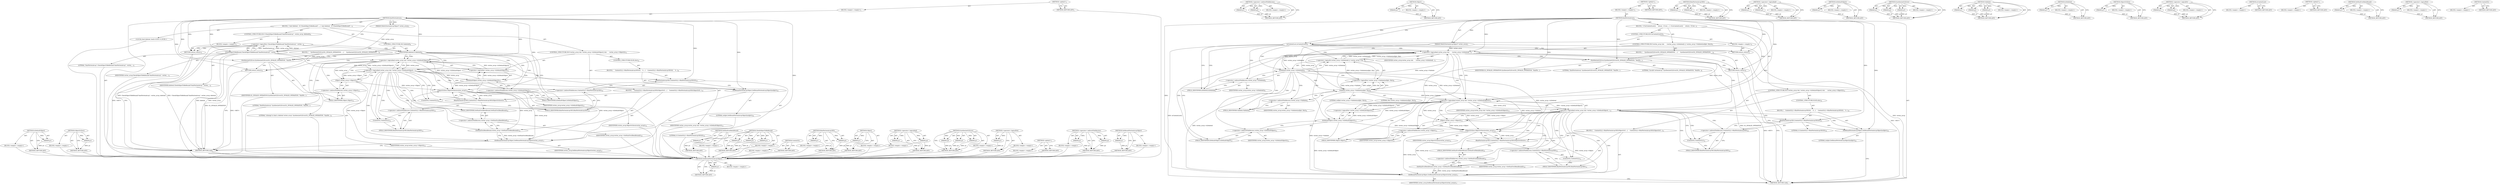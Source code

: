 digraph "SetBoundVertexArrayObject" {
vulnerable_158 [label=<(METHOD,SetBoundVertexArrayObject)>];
vulnerable_159 [label=<(PARAM,p1)>];
vulnerable_160 [label=<(BLOCK,&lt;empty&gt;,&lt;empty&gt;)>];
vulnerable_161 [label=<(METHOD_RETURN,ANY)>];
vulnerable_113 [label=<(METHOD,&lt;operator&gt;.indirectFieldAccess)>];
vulnerable_114 [label=<(PARAM,p1)>];
vulnerable_115 [label=<(PARAM,p2)>];
vulnerable_116 [label=<(BLOCK,&lt;empty&gt;,&lt;empty&gt;)>];
vulnerable_117 [label=<(METHOD_RETURN,ANY)>];
vulnerable_138 [label=<(METHOD,Object)>];
vulnerable_139 [label=<(PARAM,p1)>];
vulnerable_140 [label=<(BLOCK,&lt;empty&gt;,&lt;empty&gt;)>];
vulnerable_141 [label=<(METHOD_RETURN,ANY)>];
vulnerable_6 [label=<(METHOD,&lt;global&gt;)<SUB>1</SUB>>];
vulnerable_7 [label=<(BLOCK,&lt;empty&gt;,&lt;empty&gt;)<SUB>1</SUB>>];
vulnerable_8 [label=<(METHOD,bindVertexArray)<SUB>1</SUB>>];
vulnerable_9 [label=<(PARAM,WebGLVertexArrayObject* vertex_array)<SUB>2</SUB>>];
vulnerable_10 [label=<(BLOCK,{
  if (isContextLost())
     return;
  if (ver...,{
  if (isContextLost())
     return;
  if (ver...)<SUB>2</SUB>>];
vulnerable_11 [label=<(CONTROL_STRUCTURE,IF,if (isContextLost()))<SUB>3</SUB>>];
vulnerable_12 [label=<(isContextLost,isContextLost())<SUB>3</SUB>>];
vulnerable_13 [label=<(BLOCK,&lt;empty&gt;,&lt;empty&gt;)<SUB>4</SUB>>];
vulnerable_14 [label=<(RETURN,return;,return;)<SUB>4</SUB>>];
vulnerable_15 [label=<(CONTROL_STRUCTURE,IF,if (vertex_array &amp;&amp;
      (vertex_array-&gt;IsDeleted() || !vertex_array-&gt;Validate(nullptr, this))))<SUB>5</SUB>>];
vulnerable_16 [label=<(&lt;operator&gt;.logicalAnd,vertex_array &amp;&amp;
      (vertex_array-&gt;IsDeleted(...)<SUB>5</SUB>>];
vulnerable_17 [label=<(IDENTIFIER,vertex_array,vertex_array &amp;&amp;
      (vertex_array-&gt;IsDeleted(...)<SUB>5</SUB>>];
vulnerable_18 [label=<(&lt;operator&gt;.logicalOr,vertex_array-&gt;IsDeleted() || !vertex_array-&gt;Val...)<SUB>6</SUB>>];
vulnerable_19 [label=<(IsDeleted,vertex_array-&gt;IsDeleted())<SUB>6</SUB>>];
vulnerable_20 [label=<(&lt;operator&gt;.indirectFieldAccess,vertex_array-&gt;IsDeleted)<SUB>6</SUB>>];
vulnerable_21 [label=<(IDENTIFIER,vertex_array,vertex_array-&gt;IsDeleted())<SUB>6</SUB>>];
vulnerable_22 [label=<(FIELD_IDENTIFIER,IsDeleted,IsDeleted)<SUB>6</SUB>>];
vulnerable_23 [label=<(&lt;operator&gt;.logicalNot,!vertex_array-&gt;Validate(nullptr, this))<SUB>6</SUB>>];
vulnerable_24 [label=<(Validate,vertex_array-&gt;Validate(nullptr, this))<SUB>6</SUB>>];
vulnerable_25 [label=<(&lt;operator&gt;.indirectFieldAccess,vertex_array-&gt;Validate)<SUB>6</SUB>>];
vulnerable_26 [label=<(IDENTIFIER,vertex_array,vertex_array-&gt;Validate(nullptr, this))<SUB>6</SUB>>];
vulnerable_27 [label=<(FIELD_IDENTIFIER,Validate,Validate)<SUB>6</SUB>>];
vulnerable_28 [label=<(LITERAL,nullptr,vertex_array-&gt;Validate(nullptr, this))<SUB>6</SUB>>];
vulnerable_29 [label=<(LITERAL,this,vertex_array-&gt;Validate(nullptr, this))<SUB>6</SUB>>];
vulnerable_30 [label=<(BLOCK,{
     SynthesizeGLError(GL_INVALID_OPERATION, ...,{
     SynthesizeGLError(GL_INVALID_OPERATION, ...)<SUB>6</SUB>>];
vulnerable_31 [label=<(SynthesizeGLError,SynthesizeGLError(GL_INVALID_OPERATION, &quot;bindVe...)<SUB>7</SUB>>];
vulnerable_32 [label=<(IDENTIFIER,GL_INVALID_OPERATION,SynthesizeGLError(GL_INVALID_OPERATION, &quot;bindVe...)<SUB>7</SUB>>];
vulnerable_33 [label=<(LITERAL,&quot;bindVertexArray&quot;,SynthesizeGLError(GL_INVALID_OPERATION, &quot;bindVe...)<SUB>7</SUB>>];
vulnerable_34 [label=<(LITERAL,&quot;invalid vertexArray&quot;,SynthesizeGLError(GL_INVALID_OPERATION, &quot;bindVe...)<SUB>8</SUB>>];
vulnerable_35 [label=<(RETURN,return;,return;)<SUB>9</SUB>>];
vulnerable_36 [label=<(CONTROL_STRUCTURE,IF,if (vertex_array &amp;&amp; !vertex_array-&gt;IsDefaultObject() &amp;&amp;
      vertex_array-&gt;Object()))<SUB>12</SUB>>];
vulnerable_37 [label=<(&lt;operator&gt;.logicalAnd,vertex_array &amp;&amp; !vertex_array-&gt;IsDefaultObject(...)<SUB>12</SUB>>];
vulnerable_38 [label=<(&lt;operator&gt;.logicalAnd,vertex_array &amp;&amp; !vertex_array-&gt;IsDefaultObject())<SUB>12</SUB>>];
vulnerable_39 [label=<(IDENTIFIER,vertex_array,vertex_array &amp;&amp; !vertex_array-&gt;IsDefaultObject())<SUB>12</SUB>>];
vulnerable_40 [label=<(&lt;operator&gt;.logicalNot,!vertex_array-&gt;IsDefaultObject())<SUB>12</SUB>>];
vulnerable_41 [label=<(IsDefaultObject,vertex_array-&gt;IsDefaultObject())<SUB>12</SUB>>];
vulnerable_42 [label=<(&lt;operator&gt;.indirectFieldAccess,vertex_array-&gt;IsDefaultObject)<SUB>12</SUB>>];
vulnerable_43 [label=<(IDENTIFIER,vertex_array,vertex_array-&gt;IsDefaultObject())<SUB>12</SUB>>];
vulnerable_44 [label=<(FIELD_IDENTIFIER,IsDefaultObject,IsDefaultObject)<SUB>12</SUB>>];
vulnerable_45 [label=<(Object,vertex_array-&gt;Object())<SUB>13</SUB>>];
vulnerable_46 [label=<(&lt;operator&gt;.indirectFieldAccess,vertex_array-&gt;Object)<SUB>13</SUB>>];
vulnerable_47 [label=<(IDENTIFIER,vertex_array,vertex_array-&gt;Object())<SUB>13</SUB>>];
vulnerable_48 [label=<(FIELD_IDENTIFIER,Object,Object)<SUB>13</SUB>>];
vulnerable_49 [label=<(BLOCK,{
    ContextGL()-&gt;BindVertexArrayOES(ObjectOrZ...,{
    ContextGL()-&gt;BindVertexArrayOES(ObjectOrZ...)<SUB>13</SUB>>];
vulnerable_50 [label=<(BindVertexArrayOES,ContextGL()-&gt;BindVertexArrayOES(ObjectOrZero(ve...)<SUB>14</SUB>>];
vulnerable_51 [label=<(&lt;operator&gt;.indirectFieldAccess,ContextGL()-&gt;BindVertexArrayOES)<SUB>14</SUB>>];
vulnerable_52 [label=<(ContextGL,ContextGL())<SUB>14</SUB>>];
vulnerable_53 [label=<(FIELD_IDENTIFIER,BindVertexArrayOES,BindVertexArrayOES)<SUB>14</SUB>>];
vulnerable_54 [label=<(ObjectOrZero,ObjectOrZero(vertex_array))<SUB>14</SUB>>];
vulnerable_55 [label=<(IDENTIFIER,vertex_array,ObjectOrZero(vertex_array))<SUB>14</SUB>>];
vulnerable_56 [label=<(SetHasEverBeenBound,vertex_array-&gt;SetHasEverBeenBound())<SUB>16</SUB>>];
vulnerable_57 [label=<(&lt;operator&gt;.indirectFieldAccess,vertex_array-&gt;SetHasEverBeenBound)<SUB>16</SUB>>];
vulnerable_58 [label=<(IDENTIFIER,vertex_array,vertex_array-&gt;SetHasEverBeenBound())<SUB>16</SUB>>];
vulnerable_59 [label=<(FIELD_IDENTIFIER,SetHasEverBeenBound,SetHasEverBeenBound)<SUB>16</SUB>>];
vulnerable_60 [label=<(SetBoundVertexArrayObject,SetBoundVertexArrayObject(vertex_array))<SUB>17</SUB>>];
vulnerable_61 [label=<(IDENTIFIER,vertex_array,SetBoundVertexArrayObject(vertex_array))<SUB>17</SUB>>];
vulnerable_62 [label=<(CONTROL_STRUCTURE,ELSE,else)<SUB>18</SUB>>];
vulnerable_63 [label=<(BLOCK,{
    ContextGL()-&gt;BindVertexArrayOES(0);
    S...,{
    ContextGL()-&gt;BindVertexArrayOES(0);
    S...)<SUB>18</SUB>>];
vulnerable_64 [label=<(BindVertexArrayOES,ContextGL()-&gt;BindVertexArrayOES(0))<SUB>19</SUB>>];
vulnerable_65 [label=<(&lt;operator&gt;.indirectFieldAccess,ContextGL()-&gt;BindVertexArrayOES)<SUB>19</SUB>>];
vulnerable_66 [label=<(ContextGL,ContextGL())<SUB>19</SUB>>];
vulnerable_67 [label=<(FIELD_IDENTIFIER,BindVertexArrayOES,BindVertexArrayOES)<SUB>19</SUB>>];
vulnerable_68 [label=<(LITERAL,0,ContextGL()-&gt;BindVertexArrayOES(0))<SUB>19</SUB>>];
vulnerable_69 [label=<(SetBoundVertexArrayObject,SetBoundVertexArrayObject(nullptr))<SUB>20</SUB>>];
vulnerable_70 [label=<(LITERAL,nullptr,SetBoundVertexArrayObject(nullptr))<SUB>20</SUB>>];
vulnerable_71 [label=<(METHOD_RETURN,void)<SUB>1</SUB>>];
vulnerable_73 [label=<(METHOD_RETURN,ANY)<SUB>1</SUB>>];
vulnerable_142 [label=<(METHOD,BindVertexArrayOES)>];
vulnerable_143 [label=<(PARAM,p1)>];
vulnerable_144 [label=<(PARAM,p2)>];
vulnerable_145 [label=<(BLOCK,&lt;empty&gt;,&lt;empty&gt;)>];
vulnerable_146 [label=<(METHOD_RETURN,ANY)>];
vulnerable_99 [label=<(METHOD,&lt;operator&gt;.logicalAnd)>];
vulnerable_100 [label=<(PARAM,p1)>];
vulnerable_101 [label=<(PARAM,p2)>];
vulnerable_102 [label=<(BLOCK,&lt;empty&gt;,&lt;empty&gt;)>];
vulnerable_103 [label=<(METHOD_RETURN,ANY)>];
vulnerable_134 [label=<(METHOD,IsDefaultObject)>];
vulnerable_135 [label=<(PARAM,p1)>];
vulnerable_136 [label=<(BLOCK,&lt;empty&gt;,&lt;empty&gt;)>];
vulnerable_137 [label=<(METHOD_RETURN,ANY)>];
vulnerable_128 [label=<(METHOD,SynthesizeGLError)>];
vulnerable_129 [label=<(PARAM,p1)>];
vulnerable_130 [label=<(PARAM,p2)>];
vulnerable_131 [label=<(PARAM,p3)>];
vulnerable_132 [label=<(BLOCK,&lt;empty&gt;,&lt;empty&gt;)>];
vulnerable_133 [label=<(METHOD_RETURN,ANY)>];
vulnerable_122 [label=<(METHOD,Validate)>];
vulnerable_123 [label=<(PARAM,p1)>];
vulnerable_124 [label=<(PARAM,p2)>];
vulnerable_125 [label=<(PARAM,p3)>];
vulnerable_126 [label=<(BLOCK,&lt;empty&gt;,&lt;empty&gt;)>];
vulnerable_127 [label=<(METHOD_RETURN,ANY)>];
vulnerable_109 [label=<(METHOD,IsDeleted)>];
vulnerable_110 [label=<(PARAM,p1)>];
vulnerable_111 [label=<(BLOCK,&lt;empty&gt;,&lt;empty&gt;)>];
vulnerable_112 [label=<(METHOD_RETURN,ANY)>];
vulnerable_150 [label=<(METHOD,ObjectOrZero)>];
vulnerable_151 [label=<(PARAM,p1)>];
vulnerable_152 [label=<(BLOCK,&lt;empty&gt;,&lt;empty&gt;)>];
vulnerable_153 [label=<(METHOD_RETURN,ANY)>];
vulnerable_104 [label=<(METHOD,&lt;operator&gt;.logicalOr)>];
vulnerable_105 [label=<(PARAM,p1)>];
vulnerable_106 [label=<(PARAM,p2)>];
vulnerable_107 [label=<(BLOCK,&lt;empty&gt;,&lt;empty&gt;)>];
vulnerable_108 [label=<(METHOD_RETURN,ANY)>];
vulnerable_96 [label=<(METHOD,isContextLost)>];
vulnerable_97 [label=<(BLOCK,&lt;empty&gt;,&lt;empty&gt;)>];
vulnerable_98 [label=<(METHOD_RETURN,ANY)>];
vulnerable_90 [label=<(METHOD,&lt;global&gt;)<SUB>1</SUB>>];
vulnerable_91 [label=<(BLOCK,&lt;empty&gt;,&lt;empty&gt;)>];
vulnerable_92 [label=<(METHOD_RETURN,ANY)>];
vulnerable_154 [label=<(METHOD,SetHasEverBeenBound)>];
vulnerable_155 [label=<(PARAM,p1)>];
vulnerable_156 [label=<(BLOCK,&lt;empty&gt;,&lt;empty&gt;)>];
vulnerable_157 [label=<(METHOD_RETURN,ANY)>];
vulnerable_118 [label=<(METHOD,&lt;operator&gt;.logicalNot)>];
vulnerable_119 [label=<(PARAM,p1)>];
vulnerable_120 [label=<(BLOCK,&lt;empty&gt;,&lt;empty&gt;)>];
vulnerable_121 [label=<(METHOD_RETURN,ANY)>];
vulnerable_147 [label=<(METHOD,ContextGL)>];
vulnerable_148 [label=<(BLOCK,&lt;empty&gt;,&lt;empty&gt;)>];
vulnerable_149 [label=<(METHOD_RETURN,ANY)>];
fixed_111 [label=<(METHOD,IsDefaultObject)>];
fixed_112 [label=<(PARAM,p1)>];
fixed_113 [label=<(BLOCK,&lt;empty&gt;,&lt;empty&gt;)>];
fixed_114 [label=<(METHOD_RETURN,ANY)>];
fixed_132 [label=<(METHOD,ObjectOrZero)>];
fixed_133 [label=<(PARAM,p1)>];
fixed_134 [label=<(BLOCK,&lt;empty&gt;,&lt;empty&gt;)>];
fixed_135 [label=<(METHOD_RETURN,ANY)>];
fixed_6 [label=<(METHOD,&lt;global&gt;)<SUB>1</SUB>>];
fixed_7 [label=<(BLOCK,&lt;empty&gt;,&lt;empty&gt;)<SUB>1</SUB>>];
fixed_8 [label=<(METHOD,bindVertexArray)<SUB>1</SUB>>];
fixed_9 [label=<(PARAM,WebGLVertexArrayObject* vertex_array)<SUB>2</SUB>>];
fixed_10 [label=<(BLOCK,{
  bool deleted;
  if (!CheckObjectToBeBound(&quot;...,{
  bool deleted;
  if (!CheckObjectToBeBound(&quot;...)<SUB>2</SUB>>];
fixed_11 [label="<(LOCAL,bool deleted: bool)<SUB>3</SUB>>"];
fixed_12 [label=<(CONTROL_STRUCTURE,IF,if (!CheckObjectToBeBound(&quot;bindVertexArray&quot;, vertex_array, deleted)))<SUB>4</SUB>>];
fixed_13 [label=<(&lt;operator&gt;.logicalNot,!CheckObjectToBeBound(&quot;bindVertexArray&quot;, vertex...)<SUB>4</SUB>>];
fixed_14 [label=<(CheckObjectToBeBound,CheckObjectToBeBound(&quot;bindVertexArray&quot;, vertex_...)<SUB>4</SUB>>];
fixed_15 [label=<(LITERAL,&quot;bindVertexArray&quot;,CheckObjectToBeBound(&quot;bindVertexArray&quot;, vertex_...)<SUB>4</SUB>>];
fixed_16 [label=<(IDENTIFIER,vertex_array,CheckObjectToBeBound(&quot;bindVertexArray&quot;, vertex_...)<SUB>4</SUB>>];
fixed_17 [label=<(IDENTIFIER,deleted,CheckObjectToBeBound(&quot;bindVertexArray&quot;, vertex_...)<SUB>4</SUB>>];
fixed_18 [label=<(BLOCK,&lt;empty&gt;,&lt;empty&gt;)<SUB>5</SUB>>];
fixed_19 [label=<(RETURN,return;,return;)<SUB>5</SUB>>];
fixed_20 [label=<(CONTROL_STRUCTURE,IF,if (deleted))<SUB>6</SUB>>];
fixed_21 [label=<(IDENTIFIER,deleted,if (deleted))<SUB>6</SUB>>];
fixed_22 [label=<(BLOCK,{
     SynthesizeGLError(GL_INVALID_OPERATION, ...,{
     SynthesizeGLError(GL_INVALID_OPERATION, ...)<SUB>6</SUB>>];
fixed_23 [label=<(SynthesizeGLError,SynthesizeGLError(GL_INVALID_OPERATION, &quot;bindVe...)<SUB>7</SUB>>];
fixed_24 [label=<(IDENTIFIER,GL_INVALID_OPERATION,SynthesizeGLError(GL_INVALID_OPERATION, &quot;bindVe...)<SUB>7</SUB>>];
fixed_25 [label=<(LITERAL,&quot;bindVertexArray&quot;,SynthesizeGLError(GL_INVALID_OPERATION, &quot;bindVe...)<SUB>7</SUB>>];
fixed_26 [label=<(LITERAL,&quot;attempt to bind a deleted vertex array&quot;,SynthesizeGLError(GL_INVALID_OPERATION, &quot;bindVe...)<SUB>8</SUB>>];
fixed_27 [label=<(RETURN,return;,return;)<SUB>9</SUB>>];
fixed_28 [label=<(CONTROL_STRUCTURE,IF,if (vertex_array &amp;&amp; !vertex_array-&gt;IsDefaultObject() &amp;&amp;
      vertex_array-&gt;Object()))<SUB>12</SUB>>];
fixed_29 [label=<(&lt;operator&gt;.logicalAnd,vertex_array &amp;&amp; !vertex_array-&gt;IsDefaultObject(...)<SUB>12</SUB>>];
fixed_30 [label=<(&lt;operator&gt;.logicalAnd,vertex_array &amp;&amp; !vertex_array-&gt;IsDefaultObject())<SUB>12</SUB>>];
fixed_31 [label=<(IDENTIFIER,vertex_array,vertex_array &amp;&amp; !vertex_array-&gt;IsDefaultObject())<SUB>12</SUB>>];
fixed_32 [label=<(&lt;operator&gt;.logicalNot,!vertex_array-&gt;IsDefaultObject())<SUB>12</SUB>>];
fixed_33 [label=<(IsDefaultObject,vertex_array-&gt;IsDefaultObject())<SUB>12</SUB>>];
fixed_34 [label=<(&lt;operator&gt;.indirectFieldAccess,vertex_array-&gt;IsDefaultObject)<SUB>12</SUB>>];
fixed_35 [label=<(IDENTIFIER,vertex_array,vertex_array-&gt;IsDefaultObject())<SUB>12</SUB>>];
fixed_36 [label=<(FIELD_IDENTIFIER,IsDefaultObject,IsDefaultObject)<SUB>12</SUB>>];
fixed_37 [label=<(Object,vertex_array-&gt;Object())<SUB>13</SUB>>];
fixed_38 [label=<(&lt;operator&gt;.indirectFieldAccess,vertex_array-&gt;Object)<SUB>13</SUB>>];
fixed_39 [label=<(IDENTIFIER,vertex_array,vertex_array-&gt;Object())<SUB>13</SUB>>];
fixed_40 [label=<(FIELD_IDENTIFIER,Object,Object)<SUB>13</SUB>>];
fixed_41 [label=<(BLOCK,{
    ContextGL()-&gt;BindVertexArrayOES(ObjectOrZ...,{
    ContextGL()-&gt;BindVertexArrayOES(ObjectOrZ...)<SUB>13</SUB>>];
fixed_42 [label=<(BindVertexArrayOES,ContextGL()-&gt;BindVertexArrayOES(ObjectOrZero(ve...)<SUB>14</SUB>>];
fixed_43 [label=<(&lt;operator&gt;.indirectFieldAccess,ContextGL()-&gt;BindVertexArrayOES)<SUB>14</SUB>>];
fixed_44 [label=<(ContextGL,ContextGL())<SUB>14</SUB>>];
fixed_45 [label=<(FIELD_IDENTIFIER,BindVertexArrayOES,BindVertexArrayOES)<SUB>14</SUB>>];
fixed_46 [label=<(ObjectOrZero,ObjectOrZero(vertex_array))<SUB>14</SUB>>];
fixed_47 [label=<(IDENTIFIER,vertex_array,ObjectOrZero(vertex_array))<SUB>14</SUB>>];
fixed_48 [label=<(SetHasEverBeenBound,vertex_array-&gt;SetHasEverBeenBound())<SUB>16</SUB>>];
fixed_49 [label=<(&lt;operator&gt;.indirectFieldAccess,vertex_array-&gt;SetHasEverBeenBound)<SUB>16</SUB>>];
fixed_50 [label=<(IDENTIFIER,vertex_array,vertex_array-&gt;SetHasEverBeenBound())<SUB>16</SUB>>];
fixed_51 [label=<(FIELD_IDENTIFIER,SetHasEverBeenBound,SetHasEverBeenBound)<SUB>16</SUB>>];
fixed_52 [label=<(SetBoundVertexArrayObject,SetBoundVertexArrayObject(vertex_array))<SUB>17</SUB>>];
fixed_53 [label=<(IDENTIFIER,vertex_array,SetBoundVertexArrayObject(vertex_array))<SUB>17</SUB>>];
fixed_54 [label=<(CONTROL_STRUCTURE,ELSE,else)<SUB>18</SUB>>];
fixed_55 [label=<(BLOCK,{
    ContextGL()-&gt;BindVertexArrayOES(0);
    S...,{
    ContextGL()-&gt;BindVertexArrayOES(0);
    S...)<SUB>18</SUB>>];
fixed_56 [label=<(BindVertexArrayOES,ContextGL()-&gt;BindVertexArrayOES(0))<SUB>19</SUB>>];
fixed_57 [label=<(&lt;operator&gt;.indirectFieldAccess,ContextGL()-&gt;BindVertexArrayOES)<SUB>19</SUB>>];
fixed_58 [label=<(ContextGL,ContextGL())<SUB>19</SUB>>];
fixed_59 [label=<(FIELD_IDENTIFIER,BindVertexArrayOES,BindVertexArrayOES)<SUB>19</SUB>>];
fixed_60 [label=<(LITERAL,0,ContextGL()-&gt;BindVertexArrayOES(0))<SUB>19</SUB>>];
fixed_61 [label=<(SetBoundVertexArrayObject,SetBoundVertexArrayObject(nullptr))<SUB>20</SUB>>];
fixed_62 [label=<(LITERAL,nullptr,SetBoundVertexArrayObject(nullptr))<SUB>20</SUB>>];
fixed_63 [label=<(METHOD_RETURN,void)<SUB>1</SUB>>];
fixed_65 [label=<(METHOD_RETURN,ANY)<SUB>1</SUB>>];
fixed_136 [label=<(METHOD,SetHasEverBeenBound)>];
fixed_137 [label=<(PARAM,p1)>];
fixed_138 [label=<(BLOCK,&lt;empty&gt;,&lt;empty&gt;)>];
fixed_139 [label=<(METHOD_RETURN,ANY)>];
fixed_94 [label=<(METHOD,CheckObjectToBeBound)>];
fixed_95 [label=<(PARAM,p1)>];
fixed_96 [label=<(PARAM,p2)>];
fixed_97 [label=<(PARAM,p3)>];
fixed_98 [label=<(BLOCK,&lt;empty&gt;,&lt;empty&gt;)>];
fixed_99 [label=<(METHOD_RETURN,ANY)>];
fixed_129 [label=<(METHOD,ContextGL)>];
fixed_130 [label=<(BLOCK,&lt;empty&gt;,&lt;empty&gt;)>];
fixed_131 [label=<(METHOD_RETURN,ANY)>];
fixed_124 [label=<(METHOD,BindVertexArrayOES)>];
fixed_125 [label=<(PARAM,p1)>];
fixed_126 [label=<(PARAM,p2)>];
fixed_127 [label=<(BLOCK,&lt;empty&gt;,&lt;empty&gt;)>];
fixed_128 [label=<(METHOD_RETURN,ANY)>];
fixed_120 [label=<(METHOD,Object)>];
fixed_121 [label=<(PARAM,p1)>];
fixed_122 [label=<(BLOCK,&lt;empty&gt;,&lt;empty&gt;)>];
fixed_123 [label=<(METHOD_RETURN,ANY)>];
fixed_106 [label=<(METHOD,&lt;operator&gt;.logicalAnd)>];
fixed_107 [label=<(PARAM,p1)>];
fixed_108 [label=<(PARAM,p2)>];
fixed_109 [label=<(BLOCK,&lt;empty&gt;,&lt;empty&gt;)>];
fixed_110 [label=<(METHOD_RETURN,ANY)>];
fixed_100 [label=<(METHOD,SynthesizeGLError)>];
fixed_101 [label=<(PARAM,p1)>];
fixed_102 [label=<(PARAM,p2)>];
fixed_103 [label=<(PARAM,p3)>];
fixed_104 [label=<(BLOCK,&lt;empty&gt;,&lt;empty&gt;)>];
fixed_105 [label=<(METHOD_RETURN,ANY)>];
fixed_90 [label=<(METHOD,&lt;operator&gt;.logicalNot)>];
fixed_91 [label=<(PARAM,p1)>];
fixed_92 [label=<(BLOCK,&lt;empty&gt;,&lt;empty&gt;)>];
fixed_93 [label=<(METHOD_RETURN,ANY)>];
fixed_84 [label=<(METHOD,&lt;global&gt;)<SUB>1</SUB>>];
fixed_85 [label=<(BLOCK,&lt;empty&gt;,&lt;empty&gt;)>];
fixed_86 [label=<(METHOD_RETURN,ANY)>];
fixed_115 [label=<(METHOD,&lt;operator&gt;.indirectFieldAccess)>];
fixed_116 [label=<(PARAM,p1)>];
fixed_117 [label=<(PARAM,p2)>];
fixed_118 [label=<(BLOCK,&lt;empty&gt;,&lt;empty&gt;)>];
fixed_119 [label=<(METHOD_RETURN,ANY)>];
fixed_140 [label=<(METHOD,SetBoundVertexArrayObject)>];
fixed_141 [label=<(PARAM,p1)>];
fixed_142 [label=<(BLOCK,&lt;empty&gt;,&lt;empty&gt;)>];
fixed_143 [label=<(METHOD_RETURN,ANY)>];
vulnerable_158 -> vulnerable_159  [key=0, label="AST: "];
vulnerable_158 -> vulnerable_159  [key=1, label="DDG: "];
vulnerable_158 -> vulnerable_160  [key=0, label="AST: "];
vulnerable_158 -> vulnerable_161  [key=0, label="AST: "];
vulnerable_158 -> vulnerable_161  [key=1, label="CFG: "];
vulnerable_159 -> vulnerable_161  [key=0, label="DDG: p1"];
vulnerable_113 -> vulnerable_114  [key=0, label="AST: "];
vulnerable_113 -> vulnerable_114  [key=1, label="DDG: "];
vulnerable_113 -> vulnerable_116  [key=0, label="AST: "];
vulnerable_113 -> vulnerable_115  [key=0, label="AST: "];
vulnerable_113 -> vulnerable_115  [key=1, label="DDG: "];
vulnerable_113 -> vulnerable_117  [key=0, label="AST: "];
vulnerable_113 -> vulnerable_117  [key=1, label="CFG: "];
vulnerable_114 -> vulnerable_117  [key=0, label="DDG: p1"];
vulnerable_115 -> vulnerable_117  [key=0, label="DDG: p2"];
vulnerable_138 -> vulnerable_139  [key=0, label="AST: "];
vulnerable_138 -> vulnerable_139  [key=1, label="DDG: "];
vulnerable_138 -> vulnerable_140  [key=0, label="AST: "];
vulnerable_138 -> vulnerable_141  [key=0, label="AST: "];
vulnerable_138 -> vulnerable_141  [key=1, label="CFG: "];
vulnerable_139 -> vulnerable_141  [key=0, label="DDG: p1"];
vulnerable_6 -> vulnerable_7  [key=0, label="AST: "];
vulnerable_6 -> vulnerable_73  [key=0, label="AST: "];
vulnerable_6 -> vulnerable_73  [key=1, label="CFG: "];
vulnerable_7 -> vulnerable_8  [key=0, label="AST: "];
vulnerable_8 -> vulnerable_9  [key=0, label="AST: "];
vulnerable_8 -> vulnerable_9  [key=1, label="DDG: "];
vulnerable_8 -> vulnerable_10  [key=0, label="AST: "];
vulnerable_8 -> vulnerable_71  [key=0, label="AST: "];
vulnerable_8 -> vulnerable_12  [key=0, label="CFG: "];
vulnerable_8 -> vulnerable_12  [key=1, label="DDG: "];
vulnerable_8 -> vulnerable_14  [key=0, label="DDG: "];
vulnerable_8 -> vulnerable_16  [key=0, label="DDG: "];
vulnerable_8 -> vulnerable_35  [key=0, label="DDG: "];
vulnerable_8 -> vulnerable_31  [key=0, label="DDG: "];
vulnerable_8 -> vulnerable_38  [key=0, label="DDG: "];
vulnerable_8 -> vulnerable_60  [key=0, label="DDG: "];
vulnerable_8 -> vulnerable_54  [key=0, label="DDG: "];
vulnerable_8 -> vulnerable_64  [key=0, label="DDG: "];
vulnerable_8 -> vulnerable_69  [key=0, label="DDG: "];
vulnerable_8 -> vulnerable_24  [key=0, label="DDG: "];
vulnerable_9 -> vulnerable_71  [key=0, label="DDG: vertex_array"];
vulnerable_9 -> vulnerable_16  [key=0, label="DDG: vertex_array"];
vulnerable_9 -> vulnerable_19  [key=0, label="DDG: vertex_array"];
vulnerable_9 -> vulnerable_24  [key=0, label="DDG: vertex_array"];
vulnerable_10 -> vulnerable_11  [key=0, label="AST: "];
vulnerable_10 -> vulnerable_15  [key=0, label="AST: "];
vulnerable_10 -> vulnerable_36  [key=0, label="AST: "];
vulnerable_11 -> vulnerable_12  [key=0, label="AST: "];
vulnerable_11 -> vulnerable_13  [key=0, label="AST: "];
vulnerable_12 -> vulnerable_14  [key=0, label="CFG: "];
vulnerable_12 -> vulnerable_14  [key=1, label="CDG: "];
vulnerable_12 -> vulnerable_16  [key=0, label="CFG: "];
vulnerable_12 -> vulnerable_16  [key=1, label="CDG: "];
vulnerable_12 -> vulnerable_22  [key=0, label="CFG: "];
vulnerable_12 -> vulnerable_22  [key=1, label="CDG: "];
vulnerable_12 -> vulnerable_71  [key=0, label="DDG: isContextLost()"];
vulnerable_12 -> vulnerable_19  [key=0, label="CDG: "];
vulnerable_12 -> vulnerable_20  [key=0, label="CDG: "];
vulnerable_12 -> vulnerable_18  [key=0, label="CDG: "];
vulnerable_13 -> vulnerable_14  [key=0, label="AST: "];
vulnerable_14 -> vulnerable_71  [key=0, label="CFG: "];
vulnerable_14 -> vulnerable_71  [key=1, label="DDG: &lt;RET&gt;"];
vulnerable_15 -> vulnerable_16  [key=0, label="AST: "];
vulnerable_15 -> vulnerable_30  [key=0, label="AST: "];
vulnerable_16 -> vulnerable_17  [key=0, label="AST: "];
vulnerable_16 -> vulnerable_18  [key=0, label="AST: "];
vulnerable_16 -> vulnerable_31  [key=0, label="CFG: "];
vulnerable_16 -> vulnerable_31  [key=1, label="CDG: "];
vulnerable_16 -> vulnerable_38  [key=0, label="CFG: "];
vulnerable_16 -> vulnerable_38  [key=1, label="DDG: vertex_array"];
vulnerable_16 -> vulnerable_38  [key=2, label="CDG: "];
vulnerable_16 -> vulnerable_44  [key=0, label="CFG: "];
vulnerable_16 -> vulnerable_44  [key=1, label="CDG: "];
vulnerable_16 -> vulnerable_41  [key=0, label="DDG: vertex_array"];
vulnerable_16 -> vulnerable_41  [key=1, label="CDG: "];
vulnerable_16 -> vulnerable_37  [key=0, label="CDG: "];
vulnerable_16 -> vulnerable_35  [key=0, label="CDG: "];
vulnerable_16 -> vulnerable_42  [key=0, label="CDG: "];
vulnerable_16 -> vulnerable_40  [key=0, label="CDG: "];
vulnerable_18 -> vulnerable_19  [key=0, label="AST: "];
vulnerable_18 -> vulnerable_23  [key=0, label="AST: "];
vulnerable_18 -> vulnerable_16  [key=0, label="CFG: "];
vulnerable_18 -> vulnerable_16  [key=1, label="DDG: vertex_array-&gt;IsDeleted()"];
vulnerable_18 -> vulnerable_16  [key=2, label="DDG: !vertex_array-&gt;Validate(nullptr, this)"];
vulnerable_19 -> vulnerable_20  [key=0, label="AST: "];
vulnerable_19 -> vulnerable_18  [key=0, label="CFG: "];
vulnerable_19 -> vulnerable_18  [key=1, label="DDG: vertex_array-&gt;IsDeleted"];
vulnerable_19 -> vulnerable_27  [key=0, label="CFG: "];
vulnerable_19 -> vulnerable_27  [key=1, label="CDG: "];
vulnerable_19 -> vulnerable_16  [key=0, label="DDG: vertex_array-&gt;IsDeleted"];
vulnerable_19 -> vulnerable_38  [key=0, label="DDG: vertex_array-&gt;IsDeleted"];
vulnerable_19 -> vulnerable_60  [key=0, label="DDG: vertex_array-&gt;IsDeleted"];
vulnerable_19 -> vulnerable_54  [key=0, label="DDG: vertex_array-&gt;IsDeleted"];
vulnerable_19 -> vulnerable_25  [key=0, label="CDG: "];
vulnerable_19 -> vulnerable_24  [key=0, label="CDG: "];
vulnerable_19 -> vulnerable_23  [key=0, label="CDG: "];
vulnerable_20 -> vulnerable_21  [key=0, label="AST: "];
vulnerable_20 -> vulnerable_22  [key=0, label="AST: "];
vulnerable_20 -> vulnerable_19  [key=0, label="CFG: "];
vulnerable_22 -> vulnerable_20  [key=0, label="CFG: "];
vulnerable_23 -> vulnerable_24  [key=0, label="AST: "];
vulnerable_23 -> vulnerable_18  [key=0, label="CFG: "];
vulnerable_23 -> vulnerable_18  [key=1, label="DDG: vertex_array-&gt;Validate(nullptr, this)"];
vulnerable_24 -> vulnerable_25  [key=0, label="AST: "];
vulnerable_24 -> vulnerable_28  [key=0, label="AST: "];
vulnerable_24 -> vulnerable_29  [key=0, label="AST: "];
vulnerable_24 -> vulnerable_23  [key=0, label="CFG: "];
vulnerable_24 -> vulnerable_23  [key=1, label="DDG: vertex_array-&gt;Validate"];
vulnerable_24 -> vulnerable_23  [key=2, label="DDG: nullptr"];
vulnerable_24 -> vulnerable_23  [key=3, label="DDG: this"];
vulnerable_24 -> vulnerable_16  [key=0, label="DDG: vertex_array-&gt;Validate"];
vulnerable_24 -> vulnerable_38  [key=0, label="DDG: vertex_array-&gt;Validate"];
vulnerable_24 -> vulnerable_60  [key=0, label="DDG: vertex_array-&gt;Validate"];
vulnerable_24 -> vulnerable_54  [key=0, label="DDG: vertex_array-&gt;Validate"];
vulnerable_25 -> vulnerable_26  [key=0, label="AST: "];
vulnerable_25 -> vulnerable_27  [key=0, label="AST: "];
vulnerable_25 -> vulnerable_24  [key=0, label="CFG: "];
vulnerable_27 -> vulnerable_25  [key=0, label="CFG: "];
vulnerable_30 -> vulnerable_31  [key=0, label="AST: "];
vulnerable_30 -> vulnerable_35  [key=0, label="AST: "];
vulnerable_31 -> vulnerable_32  [key=0, label="AST: "];
vulnerable_31 -> vulnerable_33  [key=0, label="AST: "];
vulnerable_31 -> vulnerable_34  [key=0, label="AST: "];
vulnerable_31 -> vulnerable_35  [key=0, label="CFG: "];
vulnerable_31 -> vulnerable_71  [key=0, label="DDG: GL_INVALID_OPERATION"];
vulnerable_35 -> vulnerable_71  [key=0, label="CFG: "];
vulnerable_35 -> vulnerable_71  [key=1, label="DDG: &lt;RET&gt;"];
vulnerable_36 -> vulnerable_37  [key=0, label="AST: "];
vulnerable_36 -> vulnerable_49  [key=0, label="AST: "];
vulnerable_36 -> vulnerable_62  [key=0, label="AST: "];
vulnerable_37 -> vulnerable_38  [key=0, label="AST: "];
vulnerable_37 -> vulnerable_45  [key=0, label="AST: "];
vulnerable_37 -> vulnerable_52  [key=0, label="CFG: "];
vulnerable_37 -> vulnerable_52  [key=1, label="CDG: "];
vulnerable_37 -> vulnerable_66  [key=0, label="CFG: "];
vulnerable_37 -> vulnerable_66  [key=1, label="CDG: "];
vulnerable_37 -> vulnerable_60  [key=0, label="CDG: "];
vulnerable_37 -> vulnerable_64  [key=0, label="CDG: "];
vulnerable_37 -> vulnerable_51  [key=0, label="CDG: "];
vulnerable_37 -> vulnerable_57  [key=0, label="CDG: "];
vulnerable_37 -> vulnerable_56  [key=0, label="CDG: "];
vulnerable_37 -> vulnerable_69  [key=0, label="CDG: "];
vulnerable_37 -> vulnerable_67  [key=0, label="CDG: "];
vulnerable_37 -> vulnerable_65  [key=0, label="CDG: "];
vulnerable_37 -> vulnerable_50  [key=0, label="CDG: "];
vulnerable_37 -> vulnerable_59  [key=0, label="CDG: "];
vulnerable_37 -> vulnerable_54  [key=0, label="CDG: "];
vulnerable_37 -> vulnerable_53  [key=0, label="CDG: "];
vulnerable_38 -> vulnerable_39  [key=0, label="AST: "];
vulnerable_38 -> vulnerable_40  [key=0, label="AST: "];
vulnerable_38 -> vulnerable_37  [key=0, label="CFG: "];
vulnerable_38 -> vulnerable_37  [key=1, label="DDG: vertex_array"];
vulnerable_38 -> vulnerable_37  [key=2, label="DDG: !vertex_array-&gt;IsDefaultObject()"];
vulnerable_38 -> vulnerable_48  [key=0, label="CFG: "];
vulnerable_38 -> vulnerable_48  [key=1, label="CDG: "];
vulnerable_38 -> vulnerable_45  [key=0, label="DDG: vertex_array"];
vulnerable_38 -> vulnerable_45  [key=1, label="CDG: "];
vulnerable_38 -> vulnerable_54  [key=0, label="DDG: vertex_array"];
vulnerable_38 -> vulnerable_46  [key=0, label="CDG: "];
vulnerable_40 -> vulnerable_41  [key=0, label="AST: "];
vulnerable_40 -> vulnerable_38  [key=0, label="CFG: "];
vulnerable_40 -> vulnerable_38  [key=1, label="DDG: vertex_array-&gt;IsDefaultObject()"];
vulnerable_41 -> vulnerable_42  [key=0, label="AST: "];
vulnerable_41 -> vulnerable_40  [key=0, label="CFG: "];
vulnerable_41 -> vulnerable_40  [key=1, label="DDG: vertex_array-&gt;IsDefaultObject"];
vulnerable_41 -> vulnerable_38  [key=0, label="DDG: vertex_array-&gt;IsDefaultObject"];
vulnerable_41 -> vulnerable_60  [key=0, label="DDG: vertex_array-&gt;IsDefaultObject"];
vulnerable_41 -> vulnerable_54  [key=0, label="DDG: vertex_array-&gt;IsDefaultObject"];
vulnerable_42 -> vulnerable_43  [key=0, label="AST: "];
vulnerable_42 -> vulnerable_44  [key=0, label="AST: "];
vulnerable_42 -> vulnerable_41  [key=0, label="CFG: "];
vulnerable_44 -> vulnerable_42  [key=0, label="CFG: "];
vulnerable_45 -> vulnerable_46  [key=0, label="AST: "];
vulnerable_45 -> vulnerable_37  [key=0, label="CFG: "];
vulnerable_45 -> vulnerable_37  [key=1, label="DDG: vertex_array-&gt;Object"];
vulnerable_45 -> vulnerable_60  [key=0, label="DDG: vertex_array-&gt;Object"];
vulnerable_45 -> vulnerable_54  [key=0, label="DDG: vertex_array-&gt;Object"];
vulnerable_46 -> vulnerable_47  [key=0, label="AST: "];
vulnerable_46 -> vulnerable_48  [key=0, label="AST: "];
vulnerable_46 -> vulnerable_45  [key=0, label="CFG: "];
vulnerable_48 -> vulnerable_46  [key=0, label="CFG: "];
vulnerable_49 -> vulnerable_50  [key=0, label="AST: "];
vulnerable_49 -> vulnerable_56  [key=0, label="AST: "];
vulnerable_49 -> vulnerable_60  [key=0, label="AST: "];
vulnerable_50 -> vulnerable_51  [key=0, label="AST: "];
vulnerable_50 -> vulnerable_54  [key=0, label="AST: "];
vulnerable_50 -> vulnerable_59  [key=0, label="CFG: "];
vulnerable_51 -> vulnerable_52  [key=0, label="AST: "];
vulnerable_51 -> vulnerable_53  [key=0, label="AST: "];
vulnerable_51 -> vulnerable_54  [key=0, label="CFG: "];
vulnerable_52 -> vulnerable_53  [key=0, label="CFG: "];
vulnerable_53 -> vulnerable_51  [key=0, label="CFG: "];
vulnerable_54 -> vulnerable_55  [key=0, label="AST: "];
vulnerable_54 -> vulnerable_50  [key=0, label="CFG: "];
vulnerable_54 -> vulnerable_50  [key=1, label="DDG: vertex_array"];
vulnerable_54 -> vulnerable_56  [key=0, label="DDG: vertex_array"];
vulnerable_54 -> vulnerable_60  [key=0, label="DDG: vertex_array"];
vulnerable_56 -> vulnerable_57  [key=0, label="AST: "];
vulnerable_56 -> vulnerable_60  [key=0, label="CFG: "];
vulnerable_56 -> vulnerable_60  [key=1, label="DDG: vertex_array-&gt;SetHasEverBeenBound"];
vulnerable_57 -> vulnerable_58  [key=0, label="AST: "];
vulnerable_57 -> vulnerable_59  [key=0, label="AST: "];
vulnerable_57 -> vulnerable_56  [key=0, label="CFG: "];
vulnerable_59 -> vulnerable_57  [key=0, label="CFG: "];
vulnerable_60 -> vulnerable_61  [key=0, label="AST: "];
vulnerable_60 -> vulnerable_71  [key=0, label="CFG: "];
vulnerable_62 -> vulnerable_63  [key=0, label="AST: "];
vulnerable_63 -> vulnerable_64  [key=0, label="AST: "];
vulnerable_63 -> vulnerable_69  [key=0, label="AST: "];
vulnerable_64 -> vulnerable_65  [key=0, label="AST: "];
vulnerable_64 -> vulnerable_68  [key=0, label="AST: "];
vulnerable_64 -> vulnerable_69  [key=0, label="CFG: "];
vulnerable_65 -> vulnerable_66  [key=0, label="AST: "];
vulnerable_65 -> vulnerable_67  [key=0, label="AST: "];
vulnerable_65 -> vulnerable_64  [key=0, label="CFG: "];
vulnerable_66 -> vulnerable_67  [key=0, label="CFG: "];
vulnerable_67 -> vulnerable_65  [key=0, label="CFG: "];
vulnerable_69 -> vulnerable_70  [key=0, label="AST: "];
vulnerable_69 -> vulnerable_71  [key=0, label="CFG: "];
vulnerable_142 -> vulnerable_143  [key=0, label="AST: "];
vulnerable_142 -> vulnerable_143  [key=1, label="DDG: "];
vulnerable_142 -> vulnerable_145  [key=0, label="AST: "];
vulnerable_142 -> vulnerable_144  [key=0, label="AST: "];
vulnerable_142 -> vulnerable_144  [key=1, label="DDG: "];
vulnerable_142 -> vulnerable_146  [key=0, label="AST: "];
vulnerable_142 -> vulnerable_146  [key=1, label="CFG: "];
vulnerable_143 -> vulnerable_146  [key=0, label="DDG: p1"];
vulnerable_144 -> vulnerable_146  [key=0, label="DDG: p2"];
vulnerable_99 -> vulnerable_100  [key=0, label="AST: "];
vulnerable_99 -> vulnerable_100  [key=1, label="DDG: "];
vulnerable_99 -> vulnerable_102  [key=0, label="AST: "];
vulnerable_99 -> vulnerable_101  [key=0, label="AST: "];
vulnerable_99 -> vulnerable_101  [key=1, label="DDG: "];
vulnerable_99 -> vulnerable_103  [key=0, label="AST: "];
vulnerable_99 -> vulnerable_103  [key=1, label="CFG: "];
vulnerable_100 -> vulnerable_103  [key=0, label="DDG: p1"];
vulnerable_101 -> vulnerable_103  [key=0, label="DDG: p2"];
vulnerable_134 -> vulnerable_135  [key=0, label="AST: "];
vulnerable_134 -> vulnerable_135  [key=1, label="DDG: "];
vulnerable_134 -> vulnerable_136  [key=0, label="AST: "];
vulnerable_134 -> vulnerable_137  [key=0, label="AST: "];
vulnerable_134 -> vulnerable_137  [key=1, label="CFG: "];
vulnerable_135 -> vulnerable_137  [key=0, label="DDG: p1"];
vulnerable_128 -> vulnerable_129  [key=0, label="AST: "];
vulnerable_128 -> vulnerable_129  [key=1, label="DDG: "];
vulnerable_128 -> vulnerable_132  [key=0, label="AST: "];
vulnerable_128 -> vulnerable_130  [key=0, label="AST: "];
vulnerable_128 -> vulnerable_130  [key=1, label="DDG: "];
vulnerable_128 -> vulnerable_133  [key=0, label="AST: "];
vulnerable_128 -> vulnerable_133  [key=1, label="CFG: "];
vulnerable_128 -> vulnerable_131  [key=0, label="AST: "];
vulnerable_128 -> vulnerable_131  [key=1, label="DDG: "];
vulnerable_129 -> vulnerable_133  [key=0, label="DDG: p1"];
vulnerable_130 -> vulnerable_133  [key=0, label="DDG: p2"];
vulnerable_131 -> vulnerable_133  [key=0, label="DDG: p3"];
vulnerable_122 -> vulnerable_123  [key=0, label="AST: "];
vulnerable_122 -> vulnerable_123  [key=1, label="DDG: "];
vulnerable_122 -> vulnerable_126  [key=0, label="AST: "];
vulnerable_122 -> vulnerable_124  [key=0, label="AST: "];
vulnerable_122 -> vulnerable_124  [key=1, label="DDG: "];
vulnerable_122 -> vulnerable_127  [key=0, label="AST: "];
vulnerable_122 -> vulnerable_127  [key=1, label="CFG: "];
vulnerable_122 -> vulnerable_125  [key=0, label="AST: "];
vulnerable_122 -> vulnerable_125  [key=1, label="DDG: "];
vulnerable_123 -> vulnerable_127  [key=0, label="DDG: p1"];
vulnerable_124 -> vulnerable_127  [key=0, label="DDG: p2"];
vulnerable_125 -> vulnerable_127  [key=0, label="DDG: p3"];
vulnerable_109 -> vulnerable_110  [key=0, label="AST: "];
vulnerable_109 -> vulnerable_110  [key=1, label="DDG: "];
vulnerable_109 -> vulnerable_111  [key=0, label="AST: "];
vulnerable_109 -> vulnerable_112  [key=0, label="AST: "];
vulnerable_109 -> vulnerable_112  [key=1, label="CFG: "];
vulnerable_110 -> vulnerable_112  [key=0, label="DDG: p1"];
vulnerable_150 -> vulnerable_151  [key=0, label="AST: "];
vulnerable_150 -> vulnerable_151  [key=1, label="DDG: "];
vulnerable_150 -> vulnerable_152  [key=0, label="AST: "];
vulnerable_150 -> vulnerable_153  [key=0, label="AST: "];
vulnerable_150 -> vulnerable_153  [key=1, label="CFG: "];
vulnerable_151 -> vulnerable_153  [key=0, label="DDG: p1"];
vulnerable_104 -> vulnerable_105  [key=0, label="AST: "];
vulnerable_104 -> vulnerable_105  [key=1, label="DDG: "];
vulnerable_104 -> vulnerable_107  [key=0, label="AST: "];
vulnerable_104 -> vulnerable_106  [key=0, label="AST: "];
vulnerable_104 -> vulnerable_106  [key=1, label="DDG: "];
vulnerable_104 -> vulnerable_108  [key=0, label="AST: "];
vulnerable_104 -> vulnerable_108  [key=1, label="CFG: "];
vulnerable_105 -> vulnerable_108  [key=0, label="DDG: p1"];
vulnerable_106 -> vulnerable_108  [key=0, label="DDG: p2"];
vulnerable_96 -> vulnerable_97  [key=0, label="AST: "];
vulnerable_96 -> vulnerable_98  [key=0, label="AST: "];
vulnerable_96 -> vulnerable_98  [key=1, label="CFG: "];
vulnerable_90 -> vulnerable_91  [key=0, label="AST: "];
vulnerable_90 -> vulnerable_92  [key=0, label="AST: "];
vulnerable_90 -> vulnerable_92  [key=1, label="CFG: "];
vulnerable_154 -> vulnerable_155  [key=0, label="AST: "];
vulnerable_154 -> vulnerable_155  [key=1, label="DDG: "];
vulnerable_154 -> vulnerable_156  [key=0, label="AST: "];
vulnerable_154 -> vulnerable_157  [key=0, label="AST: "];
vulnerable_154 -> vulnerable_157  [key=1, label="CFG: "];
vulnerable_155 -> vulnerable_157  [key=0, label="DDG: p1"];
vulnerable_118 -> vulnerable_119  [key=0, label="AST: "];
vulnerable_118 -> vulnerable_119  [key=1, label="DDG: "];
vulnerable_118 -> vulnerable_120  [key=0, label="AST: "];
vulnerable_118 -> vulnerable_121  [key=0, label="AST: "];
vulnerable_118 -> vulnerable_121  [key=1, label="CFG: "];
vulnerable_119 -> vulnerable_121  [key=0, label="DDG: p1"];
vulnerable_147 -> vulnerable_148  [key=0, label="AST: "];
vulnerable_147 -> vulnerable_149  [key=0, label="AST: "];
vulnerable_147 -> vulnerable_149  [key=1, label="CFG: "];
fixed_111 -> fixed_112  [key=0, label="AST: "];
fixed_111 -> fixed_112  [key=1, label="DDG: "];
fixed_111 -> fixed_113  [key=0, label="AST: "];
fixed_111 -> fixed_114  [key=0, label="AST: "];
fixed_111 -> fixed_114  [key=1, label="CFG: "];
fixed_112 -> fixed_114  [key=0, label="DDG: p1"];
fixed_113 -> vulnerable_158  [key=0];
fixed_114 -> vulnerable_158  [key=0];
fixed_132 -> fixed_133  [key=0, label="AST: "];
fixed_132 -> fixed_133  [key=1, label="DDG: "];
fixed_132 -> fixed_134  [key=0, label="AST: "];
fixed_132 -> fixed_135  [key=0, label="AST: "];
fixed_132 -> fixed_135  [key=1, label="CFG: "];
fixed_133 -> fixed_135  [key=0, label="DDG: p1"];
fixed_134 -> vulnerable_158  [key=0];
fixed_135 -> vulnerable_158  [key=0];
fixed_6 -> fixed_7  [key=0, label="AST: "];
fixed_6 -> fixed_65  [key=0, label="AST: "];
fixed_6 -> fixed_65  [key=1, label="CFG: "];
fixed_7 -> fixed_8  [key=0, label="AST: "];
fixed_8 -> fixed_9  [key=0, label="AST: "];
fixed_8 -> fixed_9  [key=1, label="DDG: "];
fixed_8 -> fixed_10  [key=0, label="AST: "];
fixed_8 -> fixed_63  [key=0, label="AST: "];
fixed_8 -> fixed_14  [key=0, label="CFG: "];
fixed_8 -> fixed_14  [key=1, label="DDG: "];
fixed_8 -> fixed_21  [key=0, label="DDG: "];
fixed_8 -> fixed_19  [key=0, label="DDG: "];
fixed_8 -> fixed_27  [key=0, label="DDG: "];
fixed_8 -> fixed_23  [key=0, label="DDG: "];
fixed_8 -> fixed_30  [key=0, label="DDG: "];
fixed_8 -> fixed_52  [key=0, label="DDG: "];
fixed_8 -> fixed_46  [key=0, label="DDG: "];
fixed_8 -> fixed_56  [key=0, label="DDG: "];
fixed_8 -> fixed_61  [key=0, label="DDG: "];
fixed_9 -> fixed_14  [key=0, label="DDG: vertex_array"];
fixed_10 -> fixed_11  [key=0, label="AST: "];
fixed_10 -> fixed_12  [key=0, label="AST: "];
fixed_10 -> fixed_20  [key=0, label="AST: "];
fixed_10 -> fixed_28  [key=0, label="AST: "];
fixed_11 -> vulnerable_158  [key=0];
fixed_12 -> fixed_13  [key=0, label="AST: "];
fixed_12 -> fixed_18  [key=0, label="AST: "];
fixed_13 -> fixed_14  [key=0, label="AST: "];
fixed_13 -> fixed_19  [key=0, label="CFG: "];
fixed_13 -> fixed_19  [key=1, label="CDG: "];
fixed_13 -> fixed_21  [key=0, label="CFG: "];
fixed_13 -> fixed_21  [key=1, label="CDG: "];
fixed_13 -> fixed_63  [key=0, label="DDG: CheckObjectToBeBound(&quot;bindVertexArray&quot;, vertex_array, deleted)"];
fixed_13 -> fixed_63  [key=1, label="DDG: !CheckObjectToBeBound(&quot;bindVertexArray&quot;, vertex_array, deleted)"];
fixed_14 -> fixed_15  [key=0, label="AST: "];
fixed_14 -> fixed_16  [key=0, label="AST: "];
fixed_14 -> fixed_17  [key=0, label="AST: "];
fixed_14 -> fixed_13  [key=0, label="CFG: "];
fixed_14 -> fixed_13  [key=1, label="DDG: &quot;bindVertexArray&quot;"];
fixed_14 -> fixed_13  [key=2, label="DDG: vertex_array"];
fixed_14 -> fixed_13  [key=3, label="DDG: deleted"];
fixed_14 -> fixed_63  [key=0, label="DDG: vertex_array"];
fixed_14 -> fixed_63  [key=1, label="DDG: deleted"];
fixed_14 -> fixed_30  [key=0, label="DDG: vertex_array"];
fixed_14 -> fixed_33  [key=0, label="DDG: vertex_array"];
fixed_15 -> vulnerable_158  [key=0];
fixed_16 -> vulnerable_158  [key=0];
fixed_17 -> vulnerable_158  [key=0];
fixed_18 -> fixed_19  [key=0, label="AST: "];
fixed_19 -> fixed_63  [key=0, label="CFG: "];
fixed_19 -> fixed_63  [key=1, label="DDG: &lt;RET&gt;"];
fixed_20 -> fixed_21  [key=0, label="AST: "];
fixed_20 -> fixed_22  [key=0, label="AST: "];
fixed_21 -> fixed_23  [key=0, label="CFG: "];
fixed_21 -> fixed_23  [key=1, label="CDG: "];
fixed_21 -> fixed_30  [key=0, label="CFG: "];
fixed_21 -> fixed_30  [key=1, label="CDG: "];
fixed_21 -> fixed_36  [key=0, label="CFG: "];
fixed_21 -> fixed_36  [key=1, label="CDG: "];
fixed_21 -> fixed_27  [key=0, label="CDG: "];
fixed_21 -> fixed_29  [key=0, label="CDG: "];
fixed_21 -> fixed_34  [key=0, label="CDG: "];
fixed_21 -> fixed_32  [key=0, label="CDG: "];
fixed_21 -> fixed_33  [key=0, label="CDG: "];
fixed_22 -> fixed_23  [key=0, label="AST: "];
fixed_22 -> fixed_27  [key=0, label="AST: "];
fixed_23 -> fixed_24  [key=0, label="AST: "];
fixed_23 -> fixed_25  [key=0, label="AST: "];
fixed_23 -> fixed_26  [key=0, label="AST: "];
fixed_23 -> fixed_27  [key=0, label="CFG: "];
fixed_23 -> fixed_63  [key=0, label="DDG: GL_INVALID_OPERATION"];
fixed_24 -> vulnerable_158  [key=0];
fixed_25 -> vulnerable_158  [key=0];
fixed_26 -> vulnerable_158  [key=0];
fixed_27 -> fixed_63  [key=0, label="CFG: "];
fixed_27 -> fixed_63  [key=1, label="DDG: &lt;RET&gt;"];
fixed_28 -> fixed_29  [key=0, label="AST: "];
fixed_28 -> fixed_41  [key=0, label="AST: "];
fixed_28 -> fixed_54  [key=0, label="AST: "];
fixed_29 -> fixed_30  [key=0, label="AST: "];
fixed_29 -> fixed_37  [key=0, label="AST: "];
fixed_29 -> fixed_44  [key=0, label="CFG: "];
fixed_29 -> fixed_44  [key=1, label="CDG: "];
fixed_29 -> fixed_58  [key=0, label="CFG: "];
fixed_29 -> fixed_58  [key=1, label="CDG: "];
fixed_29 -> fixed_48  [key=0, label="CDG: "];
fixed_29 -> fixed_49  [key=0, label="CDG: "];
fixed_29 -> fixed_61  [key=0, label="CDG: "];
fixed_29 -> fixed_42  [key=0, label="CDG: "];
fixed_29 -> fixed_51  [key=0, label="CDG: "];
fixed_29 -> fixed_57  [key=0, label="CDG: "];
fixed_29 -> fixed_52  [key=0, label="CDG: "];
fixed_29 -> fixed_46  [key=0, label="CDG: "];
fixed_29 -> fixed_56  [key=0, label="CDG: "];
fixed_29 -> fixed_45  [key=0, label="CDG: "];
fixed_29 -> fixed_59  [key=0, label="CDG: "];
fixed_29 -> fixed_43  [key=0, label="CDG: "];
fixed_30 -> fixed_31  [key=0, label="AST: "];
fixed_30 -> fixed_32  [key=0, label="AST: "];
fixed_30 -> fixed_29  [key=0, label="CFG: "];
fixed_30 -> fixed_29  [key=1, label="DDG: vertex_array"];
fixed_30 -> fixed_29  [key=2, label="DDG: !vertex_array-&gt;IsDefaultObject()"];
fixed_30 -> fixed_40  [key=0, label="CFG: "];
fixed_30 -> fixed_40  [key=1, label="CDG: "];
fixed_30 -> fixed_37  [key=0, label="DDG: vertex_array"];
fixed_30 -> fixed_37  [key=1, label="CDG: "];
fixed_30 -> fixed_46  [key=0, label="DDG: vertex_array"];
fixed_30 -> fixed_38  [key=0, label="CDG: "];
fixed_31 -> vulnerable_158  [key=0];
fixed_32 -> fixed_33  [key=0, label="AST: "];
fixed_32 -> fixed_30  [key=0, label="CFG: "];
fixed_32 -> fixed_30  [key=1, label="DDG: vertex_array-&gt;IsDefaultObject()"];
fixed_33 -> fixed_34  [key=0, label="AST: "];
fixed_33 -> fixed_32  [key=0, label="CFG: "];
fixed_33 -> fixed_32  [key=1, label="DDG: vertex_array-&gt;IsDefaultObject"];
fixed_33 -> fixed_30  [key=0, label="DDG: vertex_array-&gt;IsDefaultObject"];
fixed_33 -> fixed_52  [key=0, label="DDG: vertex_array-&gt;IsDefaultObject"];
fixed_33 -> fixed_46  [key=0, label="DDG: vertex_array-&gt;IsDefaultObject"];
fixed_34 -> fixed_35  [key=0, label="AST: "];
fixed_34 -> fixed_36  [key=0, label="AST: "];
fixed_34 -> fixed_33  [key=0, label="CFG: "];
fixed_35 -> vulnerable_158  [key=0];
fixed_36 -> fixed_34  [key=0, label="CFG: "];
fixed_37 -> fixed_38  [key=0, label="AST: "];
fixed_37 -> fixed_29  [key=0, label="CFG: "];
fixed_37 -> fixed_29  [key=1, label="DDG: vertex_array-&gt;Object"];
fixed_37 -> fixed_52  [key=0, label="DDG: vertex_array-&gt;Object"];
fixed_37 -> fixed_46  [key=0, label="DDG: vertex_array-&gt;Object"];
fixed_38 -> fixed_39  [key=0, label="AST: "];
fixed_38 -> fixed_40  [key=0, label="AST: "];
fixed_38 -> fixed_37  [key=0, label="CFG: "];
fixed_39 -> vulnerable_158  [key=0];
fixed_40 -> fixed_38  [key=0, label="CFG: "];
fixed_41 -> fixed_42  [key=0, label="AST: "];
fixed_41 -> fixed_48  [key=0, label="AST: "];
fixed_41 -> fixed_52  [key=0, label="AST: "];
fixed_42 -> fixed_43  [key=0, label="AST: "];
fixed_42 -> fixed_46  [key=0, label="AST: "];
fixed_42 -> fixed_51  [key=0, label="CFG: "];
fixed_43 -> fixed_44  [key=0, label="AST: "];
fixed_43 -> fixed_45  [key=0, label="AST: "];
fixed_43 -> fixed_46  [key=0, label="CFG: "];
fixed_44 -> fixed_45  [key=0, label="CFG: "];
fixed_45 -> fixed_43  [key=0, label="CFG: "];
fixed_46 -> fixed_47  [key=0, label="AST: "];
fixed_46 -> fixed_42  [key=0, label="CFG: "];
fixed_46 -> fixed_42  [key=1, label="DDG: vertex_array"];
fixed_46 -> fixed_48  [key=0, label="DDG: vertex_array"];
fixed_46 -> fixed_52  [key=0, label="DDG: vertex_array"];
fixed_47 -> vulnerable_158  [key=0];
fixed_48 -> fixed_49  [key=0, label="AST: "];
fixed_48 -> fixed_52  [key=0, label="CFG: "];
fixed_48 -> fixed_52  [key=1, label="DDG: vertex_array-&gt;SetHasEverBeenBound"];
fixed_49 -> fixed_50  [key=0, label="AST: "];
fixed_49 -> fixed_51  [key=0, label="AST: "];
fixed_49 -> fixed_48  [key=0, label="CFG: "];
fixed_50 -> vulnerable_158  [key=0];
fixed_51 -> fixed_49  [key=0, label="CFG: "];
fixed_52 -> fixed_53  [key=0, label="AST: "];
fixed_52 -> fixed_63  [key=0, label="CFG: "];
fixed_53 -> vulnerable_158  [key=0];
fixed_54 -> fixed_55  [key=0, label="AST: "];
fixed_55 -> fixed_56  [key=0, label="AST: "];
fixed_55 -> fixed_61  [key=0, label="AST: "];
fixed_56 -> fixed_57  [key=0, label="AST: "];
fixed_56 -> fixed_60  [key=0, label="AST: "];
fixed_56 -> fixed_61  [key=0, label="CFG: "];
fixed_57 -> fixed_58  [key=0, label="AST: "];
fixed_57 -> fixed_59  [key=0, label="AST: "];
fixed_57 -> fixed_56  [key=0, label="CFG: "];
fixed_58 -> fixed_59  [key=0, label="CFG: "];
fixed_59 -> fixed_57  [key=0, label="CFG: "];
fixed_60 -> vulnerable_158  [key=0];
fixed_61 -> fixed_62  [key=0, label="AST: "];
fixed_61 -> fixed_63  [key=0, label="CFG: "];
fixed_62 -> vulnerable_158  [key=0];
fixed_63 -> vulnerable_158  [key=0];
fixed_65 -> vulnerable_158  [key=0];
fixed_136 -> fixed_137  [key=0, label="AST: "];
fixed_136 -> fixed_137  [key=1, label="DDG: "];
fixed_136 -> fixed_138  [key=0, label="AST: "];
fixed_136 -> fixed_139  [key=0, label="AST: "];
fixed_136 -> fixed_139  [key=1, label="CFG: "];
fixed_137 -> fixed_139  [key=0, label="DDG: p1"];
fixed_138 -> vulnerable_158  [key=0];
fixed_139 -> vulnerable_158  [key=0];
fixed_94 -> fixed_95  [key=0, label="AST: "];
fixed_94 -> fixed_95  [key=1, label="DDG: "];
fixed_94 -> fixed_98  [key=0, label="AST: "];
fixed_94 -> fixed_96  [key=0, label="AST: "];
fixed_94 -> fixed_96  [key=1, label="DDG: "];
fixed_94 -> fixed_99  [key=0, label="AST: "];
fixed_94 -> fixed_99  [key=1, label="CFG: "];
fixed_94 -> fixed_97  [key=0, label="AST: "];
fixed_94 -> fixed_97  [key=1, label="DDG: "];
fixed_95 -> fixed_99  [key=0, label="DDG: p1"];
fixed_96 -> fixed_99  [key=0, label="DDG: p2"];
fixed_97 -> fixed_99  [key=0, label="DDG: p3"];
fixed_98 -> vulnerable_158  [key=0];
fixed_99 -> vulnerable_158  [key=0];
fixed_129 -> fixed_130  [key=0, label="AST: "];
fixed_129 -> fixed_131  [key=0, label="AST: "];
fixed_129 -> fixed_131  [key=1, label="CFG: "];
fixed_130 -> vulnerable_158  [key=0];
fixed_131 -> vulnerable_158  [key=0];
fixed_124 -> fixed_125  [key=0, label="AST: "];
fixed_124 -> fixed_125  [key=1, label="DDG: "];
fixed_124 -> fixed_127  [key=0, label="AST: "];
fixed_124 -> fixed_126  [key=0, label="AST: "];
fixed_124 -> fixed_126  [key=1, label="DDG: "];
fixed_124 -> fixed_128  [key=0, label="AST: "];
fixed_124 -> fixed_128  [key=1, label="CFG: "];
fixed_125 -> fixed_128  [key=0, label="DDG: p1"];
fixed_126 -> fixed_128  [key=0, label="DDG: p2"];
fixed_127 -> vulnerable_158  [key=0];
fixed_128 -> vulnerable_158  [key=0];
fixed_120 -> fixed_121  [key=0, label="AST: "];
fixed_120 -> fixed_121  [key=1, label="DDG: "];
fixed_120 -> fixed_122  [key=0, label="AST: "];
fixed_120 -> fixed_123  [key=0, label="AST: "];
fixed_120 -> fixed_123  [key=1, label="CFG: "];
fixed_121 -> fixed_123  [key=0, label="DDG: p1"];
fixed_122 -> vulnerable_158  [key=0];
fixed_123 -> vulnerable_158  [key=0];
fixed_106 -> fixed_107  [key=0, label="AST: "];
fixed_106 -> fixed_107  [key=1, label="DDG: "];
fixed_106 -> fixed_109  [key=0, label="AST: "];
fixed_106 -> fixed_108  [key=0, label="AST: "];
fixed_106 -> fixed_108  [key=1, label="DDG: "];
fixed_106 -> fixed_110  [key=0, label="AST: "];
fixed_106 -> fixed_110  [key=1, label="CFG: "];
fixed_107 -> fixed_110  [key=0, label="DDG: p1"];
fixed_108 -> fixed_110  [key=0, label="DDG: p2"];
fixed_109 -> vulnerable_158  [key=0];
fixed_110 -> vulnerable_158  [key=0];
fixed_100 -> fixed_101  [key=0, label="AST: "];
fixed_100 -> fixed_101  [key=1, label="DDG: "];
fixed_100 -> fixed_104  [key=0, label="AST: "];
fixed_100 -> fixed_102  [key=0, label="AST: "];
fixed_100 -> fixed_102  [key=1, label="DDG: "];
fixed_100 -> fixed_105  [key=0, label="AST: "];
fixed_100 -> fixed_105  [key=1, label="CFG: "];
fixed_100 -> fixed_103  [key=0, label="AST: "];
fixed_100 -> fixed_103  [key=1, label="DDG: "];
fixed_101 -> fixed_105  [key=0, label="DDG: p1"];
fixed_102 -> fixed_105  [key=0, label="DDG: p2"];
fixed_103 -> fixed_105  [key=0, label="DDG: p3"];
fixed_104 -> vulnerable_158  [key=0];
fixed_105 -> vulnerable_158  [key=0];
fixed_90 -> fixed_91  [key=0, label="AST: "];
fixed_90 -> fixed_91  [key=1, label="DDG: "];
fixed_90 -> fixed_92  [key=0, label="AST: "];
fixed_90 -> fixed_93  [key=0, label="AST: "];
fixed_90 -> fixed_93  [key=1, label="CFG: "];
fixed_91 -> fixed_93  [key=0, label="DDG: p1"];
fixed_92 -> vulnerable_158  [key=0];
fixed_93 -> vulnerable_158  [key=0];
fixed_84 -> fixed_85  [key=0, label="AST: "];
fixed_84 -> fixed_86  [key=0, label="AST: "];
fixed_84 -> fixed_86  [key=1, label="CFG: "];
fixed_85 -> vulnerable_158  [key=0];
fixed_86 -> vulnerable_158  [key=0];
fixed_115 -> fixed_116  [key=0, label="AST: "];
fixed_115 -> fixed_116  [key=1, label="DDG: "];
fixed_115 -> fixed_118  [key=0, label="AST: "];
fixed_115 -> fixed_117  [key=0, label="AST: "];
fixed_115 -> fixed_117  [key=1, label="DDG: "];
fixed_115 -> fixed_119  [key=0, label="AST: "];
fixed_115 -> fixed_119  [key=1, label="CFG: "];
fixed_116 -> fixed_119  [key=0, label="DDG: p1"];
fixed_117 -> fixed_119  [key=0, label="DDG: p2"];
fixed_118 -> vulnerable_158  [key=0];
fixed_119 -> vulnerable_158  [key=0];
fixed_140 -> fixed_141  [key=0, label="AST: "];
fixed_140 -> fixed_141  [key=1, label="DDG: "];
fixed_140 -> fixed_142  [key=0, label="AST: "];
fixed_140 -> fixed_143  [key=0, label="AST: "];
fixed_140 -> fixed_143  [key=1, label="CFG: "];
fixed_141 -> fixed_143  [key=0, label="DDG: p1"];
fixed_142 -> vulnerable_158  [key=0];
fixed_143 -> vulnerable_158  [key=0];
}

